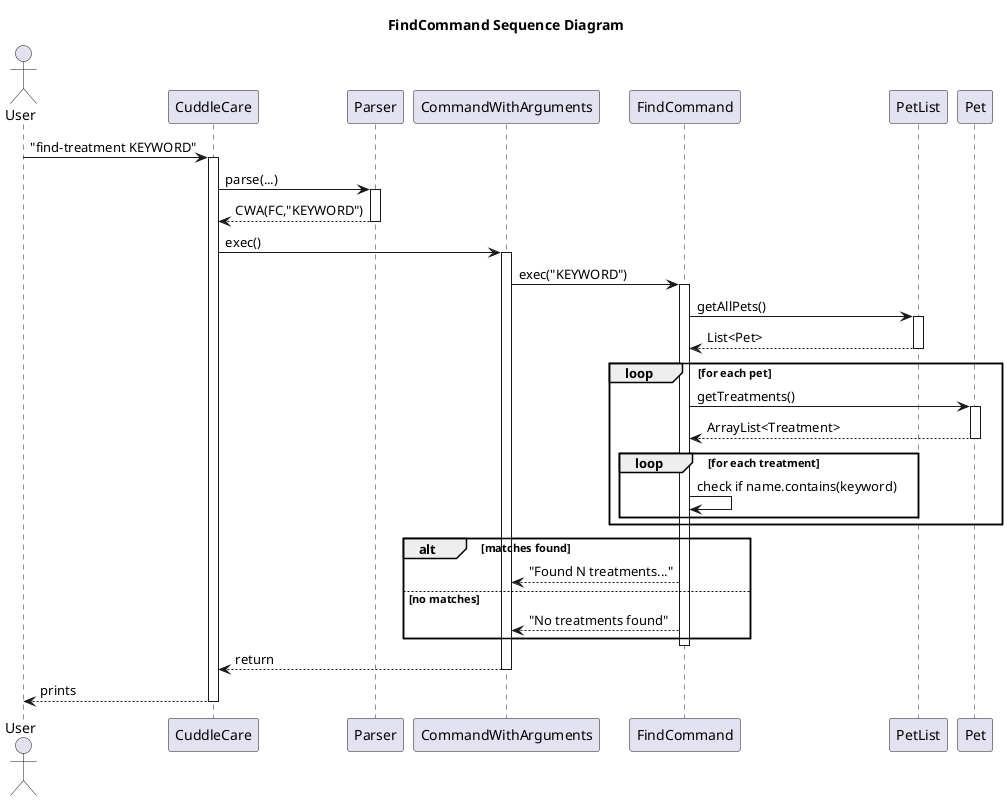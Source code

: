 @startuml
title FindCommand Sequence Diagram
actor User
participant CuddleCare
participant Parser
participant CommandWithArguments as CWA
participant FindCommand as FC
participant PetList
participant Pet

User -> CuddleCare : "find-treatment KEYWORD"
activate CuddleCare
CuddleCare -> Parser : parse(...)
activate Parser
Parser --> CuddleCare : CWA(FC,"KEYWORD")
deactivate Parser

CuddleCare -> CWA : exec()
activate CWA
CWA -> FC : exec("KEYWORD")
activate FC

FC -> PetList : getAllPets()
activate PetList
PetList --> FC : List<Pet>
deactivate PetList

loop for each pet
  FC -> Pet : getTreatments()
  activate Pet
  Pet --> FC : ArrayList<Treatment>
  deactivate Pet

  loop for each treatment
    FC -> FC : check if name.contains(keyword)
  end
end

alt matches found
  FC --> CWA : "Found N treatments..."
else no matches
  FC --> CWA : "No treatments found"
end

deactivate FC
CWA --> CuddleCare : return
deactivate CWA
CuddleCare --> User : prints
deactivate CuddleCare
@enduml
